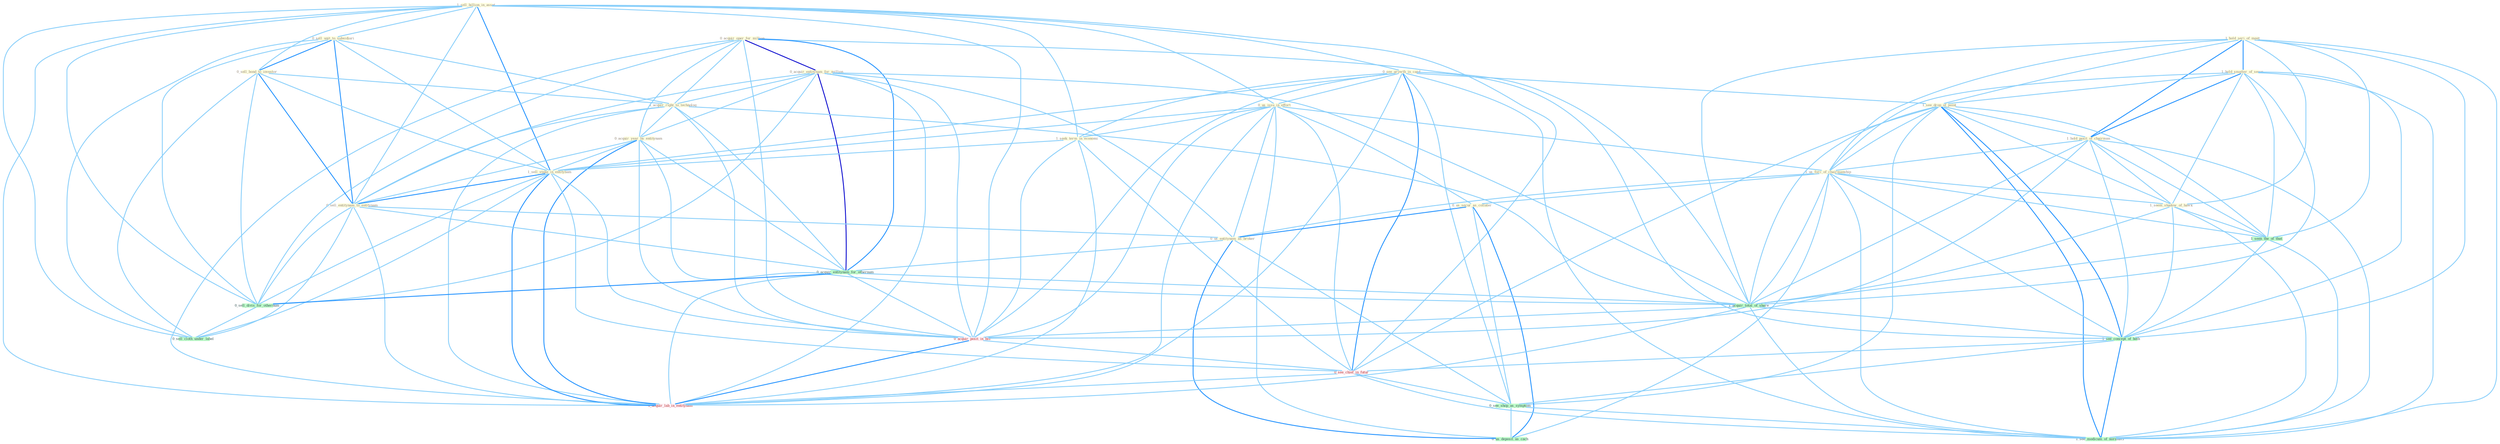 Graph G{ 
    node
    [shape=polygon,style=filled,width=.5,height=.06,color="#BDFCC9",fixedsize=true,fontsize=4,
    fontcolor="#2f4f4f"];
    {node
    [color="#ffffe0", fontcolor="#8b7d6b"] "1_sell_billion_in_asset " "0_see_growth_in_card " "1_hold_seri_of_meet " "0_sell_unit_to_subsidiari " "0_acquir_oper_for_million " "1_hold_smatter_of_secur " "0_sell_bond_to_investor " "0_us_issu_in_effort " "1_see_drop_of_point " "0_acquir_entitynam_for_million " "1_acquir_right_to_technolog " "0_acquir_year_by_entitynam " "1_hold_posit_of_chairman " "1_seek_term_in_economi " "1_us_forc_of_chairmanship " "1_sell_stake_in_entitynam " "0_sell_entitynam_to_entitynam " "1_seem_shadow_of_hawk " "0_us_secur_as_collater " "0_us_entitynam_as_broker "}
{node [color="#fff0f5", fontcolor="#b22222"] "0_acquir_posit_in_bid " "0_see_chief_in_futur " "1_acquir_lab_in_entitynam "}
edge [color="#B0E2FF"];

	"1_sell_billion_in_asset " -- "0_see_growth_in_card " [w="1", color="#87cefa" ];
	"1_sell_billion_in_asset " -- "0_sell_unit_to_subsidiari " [w="1", color="#87cefa" ];
	"1_sell_billion_in_asset " -- "0_sell_bond_to_investor " [w="1", color="#87cefa" ];
	"1_sell_billion_in_asset " -- "0_us_issu_in_effort " [w="1", color="#87cefa" ];
	"1_sell_billion_in_asset " -- "1_seek_term_in_economi " [w="1", color="#87cefa" ];
	"1_sell_billion_in_asset " -- "1_sell_stake_in_entitynam " [w="2", color="#1e90ff" , len=0.8];
	"1_sell_billion_in_asset " -- "0_sell_entitynam_to_entitynam " [w="1", color="#87cefa" ];
	"1_sell_billion_in_asset " -- "0_sell_divis_for_othernum " [w="1", color="#87cefa" ];
	"1_sell_billion_in_asset " -- "0_sell_cloth_under_label " [w="1", color="#87cefa" ];
	"1_sell_billion_in_asset " -- "0_acquir_posit_in_bid " [w="1", color="#87cefa" ];
	"1_sell_billion_in_asset " -- "0_see_chief_in_futur " [w="1", color="#87cefa" ];
	"1_sell_billion_in_asset " -- "1_acquir_lab_in_entitynam " [w="1", color="#87cefa" ];
	"0_see_growth_in_card " -- "0_us_issu_in_effort " [w="1", color="#87cefa" ];
	"0_see_growth_in_card " -- "1_see_drop_of_point " [w="1", color="#87cefa" ];
	"0_see_growth_in_card " -- "1_seek_term_in_economi " [w="1", color="#87cefa" ];
	"0_see_growth_in_card " -- "1_sell_stake_in_entitynam " [w="1", color="#87cefa" ];
	"0_see_growth_in_card " -- "0_acquir_posit_in_bid " [w="1", color="#87cefa" ];
	"0_see_growth_in_card " -- "1_see_concept_of_both " [w="1", color="#87cefa" ];
	"0_see_growth_in_card " -- "0_see_chief_in_futur " [w="2", color="#1e90ff" , len=0.8];
	"0_see_growth_in_card " -- "0_see_shop_as_symptom " [w="1", color="#87cefa" ];
	"0_see_growth_in_card " -- "1_acquir_lab_in_entitynam " [w="1", color="#87cefa" ];
	"0_see_growth_in_card " -- "1_see_modicum_of_normalci " [w="1", color="#87cefa" ];
	"1_hold_seri_of_meet " -- "1_hold_smatter_of_secur " [w="2", color="#1e90ff" , len=0.8];
	"1_hold_seri_of_meet " -- "1_see_drop_of_point " [w="1", color="#87cefa" ];
	"1_hold_seri_of_meet " -- "1_hold_posit_of_chairman " [w="2", color="#1e90ff" , len=0.8];
	"1_hold_seri_of_meet " -- "1_us_forc_of_chairmanship " [w="1", color="#87cefa" ];
	"1_hold_seri_of_meet " -- "1_seem_shadow_of_hawk " [w="1", color="#87cefa" ];
	"1_hold_seri_of_meet " -- "1_seen_the_of_that " [w="1", color="#87cefa" ];
	"1_hold_seri_of_meet " -- "1_acquir_total_of_share " [w="1", color="#87cefa" ];
	"1_hold_seri_of_meet " -- "1_see_concept_of_both " [w="1", color="#87cefa" ];
	"1_hold_seri_of_meet " -- "1_see_modicum_of_normalci " [w="1", color="#87cefa" ];
	"0_sell_unit_to_subsidiari " -- "0_sell_bond_to_investor " [w="2", color="#1e90ff" , len=0.8];
	"0_sell_unit_to_subsidiari " -- "1_acquir_right_to_technolog " [w="1", color="#87cefa" ];
	"0_sell_unit_to_subsidiari " -- "1_sell_stake_in_entitynam " [w="1", color="#87cefa" ];
	"0_sell_unit_to_subsidiari " -- "0_sell_entitynam_to_entitynam " [w="2", color="#1e90ff" , len=0.8];
	"0_sell_unit_to_subsidiari " -- "0_sell_divis_for_othernum " [w="1", color="#87cefa" ];
	"0_sell_unit_to_subsidiari " -- "0_sell_cloth_under_label " [w="1", color="#87cefa" ];
	"0_acquir_oper_for_million " -- "0_acquir_entitynam_for_million " [w="3", color="#0000cd" , len=0.6];
	"0_acquir_oper_for_million " -- "1_acquir_right_to_technolog " [w="1", color="#87cefa" ];
	"0_acquir_oper_for_million " -- "0_acquir_year_by_entitynam " [w="1", color="#87cefa" ];
	"0_acquir_oper_for_million " -- "0_acquir_entitynam_for_othernum " [w="2", color="#1e90ff" , len=0.8];
	"0_acquir_oper_for_million " -- "0_sell_divis_for_othernum " [w="1", color="#87cefa" ];
	"0_acquir_oper_for_million " -- "1_acquir_total_of_share " [w="1", color="#87cefa" ];
	"0_acquir_oper_for_million " -- "0_acquir_posit_in_bid " [w="1", color="#87cefa" ];
	"0_acquir_oper_for_million " -- "1_acquir_lab_in_entitynam " [w="1", color="#87cefa" ];
	"1_hold_smatter_of_secur " -- "1_see_drop_of_point " [w="1", color="#87cefa" ];
	"1_hold_smatter_of_secur " -- "1_hold_posit_of_chairman " [w="2", color="#1e90ff" , len=0.8];
	"1_hold_smatter_of_secur " -- "1_us_forc_of_chairmanship " [w="1", color="#87cefa" ];
	"1_hold_smatter_of_secur " -- "1_seem_shadow_of_hawk " [w="1", color="#87cefa" ];
	"1_hold_smatter_of_secur " -- "1_seen_the_of_that " [w="1", color="#87cefa" ];
	"1_hold_smatter_of_secur " -- "1_acquir_total_of_share " [w="1", color="#87cefa" ];
	"1_hold_smatter_of_secur " -- "1_see_concept_of_both " [w="1", color="#87cefa" ];
	"1_hold_smatter_of_secur " -- "1_see_modicum_of_normalci " [w="1", color="#87cefa" ];
	"0_sell_bond_to_investor " -- "1_acquir_right_to_technolog " [w="1", color="#87cefa" ];
	"0_sell_bond_to_investor " -- "1_sell_stake_in_entitynam " [w="1", color="#87cefa" ];
	"0_sell_bond_to_investor " -- "0_sell_entitynam_to_entitynam " [w="2", color="#1e90ff" , len=0.8];
	"0_sell_bond_to_investor " -- "0_sell_divis_for_othernum " [w="1", color="#87cefa" ];
	"0_sell_bond_to_investor " -- "0_sell_cloth_under_label " [w="1", color="#87cefa" ];
	"0_us_issu_in_effort " -- "1_seek_term_in_economi " [w="1", color="#87cefa" ];
	"0_us_issu_in_effort " -- "1_us_forc_of_chairmanship " [w="1", color="#87cefa" ];
	"0_us_issu_in_effort " -- "1_sell_stake_in_entitynam " [w="1", color="#87cefa" ];
	"0_us_issu_in_effort " -- "0_us_secur_as_collater " [w="1", color="#87cefa" ];
	"0_us_issu_in_effort " -- "0_us_entitynam_as_broker " [w="1", color="#87cefa" ];
	"0_us_issu_in_effort " -- "0_acquir_posit_in_bid " [w="1", color="#87cefa" ];
	"0_us_issu_in_effort " -- "0_see_chief_in_futur " [w="1", color="#87cefa" ];
	"0_us_issu_in_effort " -- "1_acquir_lab_in_entitynam " [w="1", color="#87cefa" ];
	"0_us_issu_in_effort " -- "0_us_deposit_as_cach " [w="1", color="#87cefa" ];
	"1_see_drop_of_point " -- "1_hold_posit_of_chairman " [w="1", color="#87cefa" ];
	"1_see_drop_of_point " -- "1_us_forc_of_chairmanship " [w="1", color="#87cefa" ];
	"1_see_drop_of_point " -- "1_seem_shadow_of_hawk " [w="1", color="#87cefa" ];
	"1_see_drop_of_point " -- "1_seen_the_of_that " [w="1", color="#87cefa" ];
	"1_see_drop_of_point " -- "1_acquir_total_of_share " [w="1", color="#87cefa" ];
	"1_see_drop_of_point " -- "1_see_concept_of_both " [w="2", color="#1e90ff" , len=0.8];
	"1_see_drop_of_point " -- "0_see_chief_in_futur " [w="1", color="#87cefa" ];
	"1_see_drop_of_point " -- "0_see_shop_as_symptom " [w="1", color="#87cefa" ];
	"1_see_drop_of_point " -- "1_see_modicum_of_normalci " [w="2", color="#1e90ff" , len=0.8];
	"0_acquir_entitynam_for_million " -- "1_acquir_right_to_technolog " [w="1", color="#87cefa" ];
	"0_acquir_entitynam_for_million " -- "0_acquir_year_by_entitynam " [w="1", color="#87cefa" ];
	"0_acquir_entitynam_for_million " -- "0_sell_entitynam_to_entitynam " [w="1", color="#87cefa" ];
	"0_acquir_entitynam_for_million " -- "0_us_entitynam_as_broker " [w="1", color="#87cefa" ];
	"0_acquir_entitynam_for_million " -- "0_acquir_entitynam_for_othernum " [w="3", color="#0000cd" , len=0.6];
	"0_acquir_entitynam_for_million " -- "0_sell_divis_for_othernum " [w="1", color="#87cefa" ];
	"0_acquir_entitynam_for_million " -- "1_acquir_total_of_share " [w="1", color="#87cefa" ];
	"0_acquir_entitynam_for_million " -- "0_acquir_posit_in_bid " [w="1", color="#87cefa" ];
	"0_acquir_entitynam_for_million " -- "1_acquir_lab_in_entitynam " [w="1", color="#87cefa" ];
	"1_acquir_right_to_technolog " -- "0_acquir_year_by_entitynam " [w="1", color="#87cefa" ];
	"1_acquir_right_to_technolog " -- "0_sell_entitynam_to_entitynam " [w="1", color="#87cefa" ];
	"1_acquir_right_to_technolog " -- "0_acquir_entitynam_for_othernum " [w="1", color="#87cefa" ];
	"1_acquir_right_to_technolog " -- "1_acquir_total_of_share " [w="1", color="#87cefa" ];
	"1_acquir_right_to_technolog " -- "0_acquir_posit_in_bid " [w="1", color="#87cefa" ];
	"1_acquir_right_to_technolog " -- "1_acquir_lab_in_entitynam " [w="1", color="#87cefa" ];
	"0_acquir_year_by_entitynam " -- "1_sell_stake_in_entitynam " [w="1", color="#87cefa" ];
	"0_acquir_year_by_entitynam " -- "0_sell_entitynam_to_entitynam " [w="1", color="#87cefa" ];
	"0_acquir_year_by_entitynam " -- "0_acquir_entitynam_for_othernum " [w="1", color="#87cefa" ];
	"0_acquir_year_by_entitynam " -- "1_acquir_total_of_share " [w="1", color="#87cefa" ];
	"0_acquir_year_by_entitynam " -- "0_acquir_posit_in_bid " [w="1", color="#87cefa" ];
	"0_acquir_year_by_entitynam " -- "1_acquir_lab_in_entitynam " [w="2", color="#1e90ff" , len=0.8];
	"1_hold_posit_of_chairman " -- "1_us_forc_of_chairmanship " [w="1", color="#87cefa" ];
	"1_hold_posit_of_chairman " -- "1_seem_shadow_of_hawk " [w="1", color="#87cefa" ];
	"1_hold_posit_of_chairman " -- "1_seen_the_of_that " [w="1", color="#87cefa" ];
	"1_hold_posit_of_chairman " -- "1_acquir_total_of_share " [w="1", color="#87cefa" ];
	"1_hold_posit_of_chairman " -- "0_acquir_posit_in_bid " [w="1", color="#87cefa" ];
	"1_hold_posit_of_chairman " -- "1_see_concept_of_both " [w="1", color="#87cefa" ];
	"1_hold_posit_of_chairman " -- "1_see_modicum_of_normalci " [w="1", color="#87cefa" ];
	"1_seek_term_in_economi " -- "1_sell_stake_in_entitynam " [w="1", color="#87cefa" ];
	"1_seek_term_in_economi " -- "0_acquir_posit_in_bid " [w="1", color="#87cefa" ];
	"1_seek_term_in_economi " -- "0_see_chief_in_futur " [w="1", color="#87cefa" ];
	"1_seek_term_in_economi " -- "1_acquir_lab_in_entitynam " [w="1", color="#87cefa" ];
	"1_us_forc_of_chairmanship " -- "1_seem_shadow_of_hawk " [w="1", color="#87cefa" ];
	"1_us_forc_of_chairmanship " -- "0_us_secur_as_collater " [w="1", color="#87cefa" ];
	"1_us_forc_of_chairmanship " -- "0_us_entitynam_as_broker " [w="1", color="#87cefa" ];
	"1_us_forc_of_chairmanship " -- "1_seen_the_of_that " [w="1", color="#87cefa" ];
	"1_us_forc_of_chairmanship " -- "1_acquir_total_of_share " [w="1", color="#87cefa" ];
	"1_us_forc_of_chairmanship " -- "1_see_concept_of_both " [w="1", color="#87cefa" ];
	"1_us_forc_of_chairmanship " -- "0_us_deposit_as_cach " [w="1", color="#87cefa" ];
	"1_us_forc_of_chairmanship " -- "1_see_modicum_of_normalci " [w="1", color="#87cefa" ];
	"1_sell_stake_in_entitynam " -- "0_sell_entitynam_to_entitynam " [w="2", color="#1e90ff" , len=0.8];
	"1_sell_stake_in_entitynam " -- "0_sell_divis_for_othernum " [w="1", color="#87cefa" ];
	"1_sell_stake_in_entitynam " -- "0_sell_cloth_under_label " [w="1", color="#87cefa" ];
	"1_sell_stake_in_entitynam " -- "0_acquir_posit_in_bid " [w="1", color="#87cefa" ];
	"1_sell_stake_in_entitynam " -- "0_see_chief_in_futur " [w="1", color="#87cefa" ];
	"1_sell_stake_in_entitynam " -- "1_acquir_lab_in_entitynam " [w="2", color="#1e90ff" , len=0.8];
	"0_sell_entitynam_to_entitynam " -- "0_us_entitynam_as_broker " [w="1", color="#87cefa" ];
	"0_sell_entitynam_to_entitynam " -- "0_acquir_entitynam_for_othernum " [w="1", color="#87cefa" ];
	"0_sell_entitynam_to_entitynam " -- "0_sell_divis_for_othernum " [w="1", color="#87cefa" ];
	"0_sell_entitynam_to_entitynam " -- "0_sell_cloth_under_label " [w="1", color="#87cefa" ];
	"0_sell_entitynam_to_entitynam " -- "1_acquir_lab_in_entitynam " [w="1", color="#87cefa" ];
	"1_seem_shadow_of_hawk " -- "1_seen_the_of_that " [w="1", color="#87cefa" ];
	"1_seem_shadow_of_hawk " -- "1_acquir_total_of_share " [w="1", color="#87cefa" ];
	"1_seem_shadow_of_hawk " -- "1_see_concept_of_both " [w="1", color="#87cefa" ];
	"1_seem_shadow_of_hawk " -- "1_see_modicum_of_normalci " [w="1", color="#87cefa" ];
	"0_us_secur_as_collater " -- "0_us_entitynam_as_broker " [w="2", color="#1e90ff" , len=0.8];
	"0_us_secur_as_collater " -- "0_see_shop_as_symptom " [w="1", color="#87cefa" ];
	"0_us_secur_as_collater " -- "0_us_deposit_as_cach " [w="2", color="#1e90ff" , len=0.8];
	"0_us_entitynam_as_broker " -- "0_acquir_entitynam_for_othernum " [w="1", color="#87cefa" ];
	"0_us_entitynam_as_broker " -- "0_see_shop_as_symptom " [w="1", color="#87cefa" ];
	"0_us_entitynam_as_broker " -- "0_us_deposit_as_cach " [w="2", color="#1e90ff" , len=0.8];
	"0_acquir_entitynam_for_othernum " -- "0_sell_divis_for_othernum " [w="2", color="#1e90ff" , len=0.8];
	"0_acquir_entitynam_for_othernum " -- "1_acquir_total_of_share " [w="1", color="#87cefa" ];
	"0_acquir_entitynam_for_othernum " -- "0_acquir_posit_in_bid " [w="1", color="#87cefa" ];
	"0_acquir_entitynam_for_othernum " -- "1_acquir_lab_in_entitynam " [w="1", color="#87cefa" ];
	"1_seen_the_of_that " -- "1_acquir_total_of_share " [w="1", color="#87cefa" ];
	"1_seen_the_of_that " -- "1_see_concept_of_both " [w="1", color="#87cefa" ];
	"1_seen_the_of_that " -- "1_see_modicum_of_normalci " [w="1", color="#87cefa" ];
	"0_sell_divis_for_othernum " -- "0_sell_cloth_under_label " [w="1", color="#87cefa" ];
	"1_acquir_total_of_share " -- "0_acquir_posit_in_bid " [w="1", color="#87cefa" ];
	"1_acquir_total_of_share " -- "1_see_concept_of_both " [w="1", color="#87cefa" ];
	"1_acquir_total_of_share " -- "1_acquir_lab_in_entitynam " [w="1", color="#87cefa" ];
	"1_acquir_total_of_share " -- "1_see_modicum_of_normalci " [w="1", color="#87cefa" ];
	"0_acquir_posit_in_bid " -- "0_see_chief_in_futur " [w="1", color="#87cefa" ];
	"0_acquir_posit_in_bid " -- "1_acquir_lab_in_entitynam " [w="2", color="#1e90ff" , len=0.8];
	"1_see_concept_of_both " -- "0_see_chief_in_futur " [w="1", color="#87cefa" ];
	"1_see_concept_of_both " -- "0_see_shop_as_symptom " [w="1", color="#87cefa" ];
	"1_see_concept_of_both " -- "1_see_modicum_of_normalci " [w="2", color="#1e90ff" , len=0.8];
	"0_see_chief_in_futur " -- "0_see_shop_as_symptom " [w="1", color="#87cefa" ];
	"0_see_chief_in_futur " -- "1_acquir_lab_in_entitynam " [w="1", color="#87cefa" ];
	"0_see_chief_in_futur " -- "1_see_modicum_of_normalci " [w="1", color="#87cefa" ];
	"0_see_shop_as_symptom " -- "0_us_deposit_as_cach " [w="1", color="#87cefa" ];
	"0_see_shop_as_symptom " -- "1_see_modicum_of_normalci " [w="1", color="#87cefa" ];
}